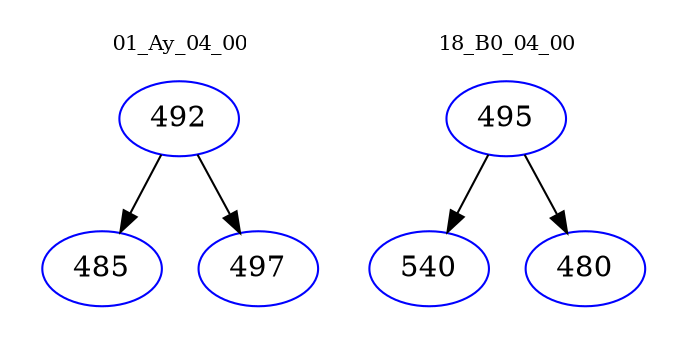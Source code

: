 digraph{
subgraph cluster_0 {
color = white
label = "01_Ay_04_00";
fontsize=10;
T0_492 [label="492", color="blue"]
T0_492 -> T0_485 [color="black"]
T0_485 [label="485", color="blue"]
T0_492 -> T0_497 [color="black"]
T0_497 [label="497", color="blue"]
}
subgraph cluster_1 {
color = white
label = "18_B0_04_00";
fontsize=10;
T1_495 [label="495", color="blue"]
T1_495 -> T1_540 [color="black"]
T1_540 [label="540", color="blue"]
T1_495 -> T1_480 [color="black"]
T1_480 [label="480", color="blue"]
}
}
